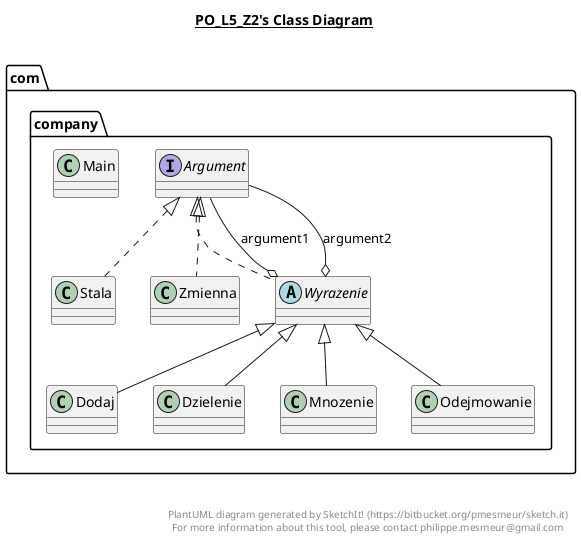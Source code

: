 @startuml

title __PO_L5_Z2's Class Diagram__\n

  namespace com.company {
    interface com.company.Argument {
    }
  }
  

  namespace com.company {
    class com.company.Dodaj {
    }
  }
  

  namespace com.company {
    class com.company.Dzielenie {
    }
  }
  

  namespace com.company {
    class com.company.Main {
    }
  }
  

  namespace com.company {
    class com.company.Mnozenie {
    }
  }
  

  namespace com.company {
    class com.company.Odejmowanie {
    }
  }
  

  namespace com.company {
    class com.company.Stala {
    }
  }
  

  namespace com.company {
    abstract class com.company.Wyrazenie {
    }
  }
  

  namespace com.company {
    class com.company.Zmienna {
    }
  }
  

  com.company.Dodaj -up-|> com.company.Wyrazenie
  com.company.Dzielenie -up-|> com.company.Wyrazenie
  com.company.Mnozenie -up-|> com.company.Wyrazenie
  com.company.Odejmowanie -up-|> com.company.Wyrazenie
  com.company.Stala .up.|> com.company.Argument
  com.company.Wyrazenie .up.|> com.company.Argument
  com.company.Wyrazenie o-- com.company.Argument : argument1
  com.company.Wyrazenie o-- com.company.Argument : argument2
  com.company.Zmienna .up.|> com.company.Argument


right footer


PlantUML diagram generated by SketchIt! (https://bitbucket.org/pmesmeur/sketch.it)
For more information about this tool, please contact philippe.mesmeur@gmail.com
endfooter

@enduml

